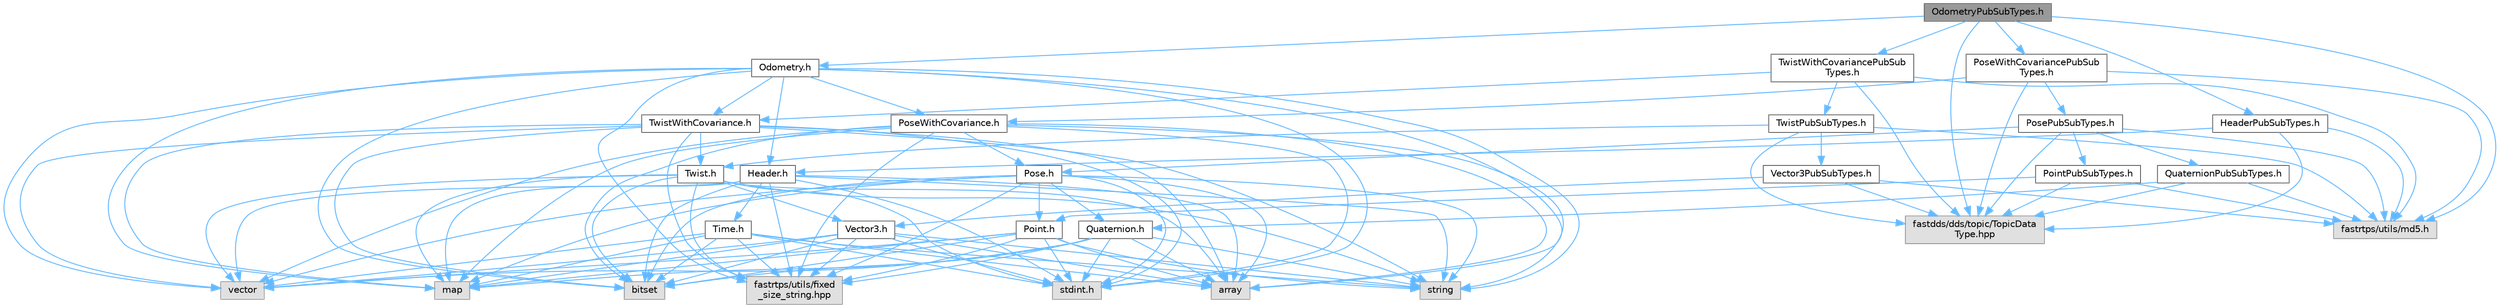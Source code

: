 digraph "OdometryPubSubTypes.h"
{
 // INTERACTIVE_SVG=YES
 // LATEX_PDF_SIZE
  bgcolor="transparent";
  edge [fontname=Helvetica,fontsize=10,labelfontname=Helvetica,labelfontsize=10];
  node [fontname=Helvetica,fontsize=10,shape=box,height=0.2,width=0.4];
  Node1 [id="Node000001",label="OdometryPubSubTypes.h",height=0.2,width=0.4,color="gray40", fillcolor="grey60", style="filled", fontcolor="black",tooltip=" "];
  Node1 -> Node2 [id="edge1_Node000001_Node000002",color="steelblue1",style="solid",tooltip=" "];
  Node2 [id="Node000002",label="fastdds/dds/topic/TopicData\lType.hpp",height=0.2,width=0.4,color="grey60", fillcolor="#E0E0E0", style="filled",tooltip=" "];
  Node1 -> Node3 [id="edge2_Node000001_Node000003",color="steelblue1",style="solid",tooltip=" "];
  Node3 [id="Node000003",label="fastrtps/utils/md5.h",height=0.2,width=0.4,color="grey60", fillcolor="#E0E0E0", style="filled",tooltip=" "];
  Node1 -> Node4 [id="edge3_Node000001_Node000004",color="steelblue1",style="solid",tooltip=" "];
  Node4 [id="Node000004",label="Odometry.h",height=0.2,width=0.4,color="grey40", fillcolor="white", style="filled",URL="$d3/d12/Odometry_8h.html",tooltip=" "];
  Node4 -> Node5 [id="edge4_Node000004_Node000005",color="steelblue1",style="solid",tooltip=" "];
  Node5 [id="Node000005",label="PoseWithCovariance.h",height=0.2,width=0.4,color="grey40", fillcolor="white", style="filled",URL="$df/d57/PoseWithCovariance_8h.html",tooltip=" "];
  Node5 -> Node6 [id="edge5_Node000005_Node000006",color="steelblue1",style="solid",tooltip=" "];
  Node6 [id="Node000006",label="Pose.h",height=0.2,width=0.4,color="grey40", fillcolor="white", style="filled",URL="$d7/db5/Pose_8h.html",tooltip=" "];
  Node6 -> Node7 [id="edge6_Node000006_Node000007",color="steelblue1",style="solid",tooltip=" "];
  Node7 [id="Node000007",label="Point.h",height=0.2,width=0.4,color="grey40", fillcolor="white", style="filled",URL="$d4/de5/Point_8h.html",tooltip=" "];
  Node7 -> Node8 [id="edge7_Node000007_Node000008",color="steelblue1",style="solid",tooltip=" "];
  Node8 [id="Node000008",label="fastrtps/utils/fixed\l_size_string.hpp",height=0.2,width=0.4,color="grey60", fillcolor="#E0E0E0", style="filled",tooltip=" "];
  Node7 -> Node9 [id="edge8_Node000007_Node000009",color="steelblue1",style="solid",tooltip=" "];
  Node9 [id="Node000009",label="stdint.h",height=0.2,width=0.4,color="grey60", fillcolor="#E0E0E0", style="filled",tooltip=" "];
  Node7 -> Node10 [id="edge9_Node000007_Node000010",color="steelblue1",style="solid",tooltip=" "];
  Node10 [id="Node000010",label="array",height=0.2,width=0.4,color="grey60", fillcolor="#E0E0E0", style="filled",tooltip=" "];
  Node7 -> Node11 [id="edge10_Node000007_Node000011",color="steelblue1",style="solid",tooltip=" "];
  Node11 [id="Node000011",label="string",height=0.2,width=0.4,color="grey60", fillcolor="#E0E0E0", style="filled",tooltip=" "];
  Node7 -> Node12 [id="edge11_Node000007_Node000012",color="steelblue1",style="solid",tooltip=" "];
  Node12 [id="Node000012",label="vector",height=0.2,width=0.4,color="grey60", fillcolor="#E0E0E0", style="filled",tooltip=" "];
  Node7 -> Node13 [id="edge12_Node000007_Node000013",color="steelblue1",style="solid",tooltip=" "];
  Node13 [id="Node000013",label="map",height=0.2,width=0.4,color="grey60", fillcolor="#E0E0E0", style="filled",tooltip=" "];
  Node7 -> Node14 [id="edge13_Node000007_Node000014",color="steelblue1",style="solid",tooltip=" "];
  Node14 [id="Node000014",label="bitset",height=0.2,width=0.4,color="grey60", fillcolor="#E0E0E0", style="filled",tooltip=" "];
  Node6 -> Node15 [id="edge14_Node000006_Node000015",color="steelblue1",style="solid",tooltip=" "];
  Node15 [id="Node000015",label="Quaternion.h",height=0.2,width=0.4,color="grey40", fillcolor="white", style="filled",URL="$d1/d4a/Quaternion_8h.html",tooltip=" "];
  Node15 -> Node8 [id="edge15_Node000015_Node000008",color="steelblue1",style="solid",tooltip=" "];
  Node15 -> Node9 [id="edge16_Node000015_Node000009",color="steelblue1",style="solid",tooltip=" "];
  Node15 -> Node10 [id="edge17_Node000015_Node000010",color="steelblue1",style="solid",tooltip=" "];
  Node15 -> Node11 [id="edge18_Node000015_Node000011",color="steelblue1",style="solid",tooltip=" "];
  Node15 -> Node12 [id="edge19_Node000015_Node000012",color="steelblue1",style="solid",tooltip=" "];
  Node15 -> Node13 [id="edge20_Node000015_Node000013",color="steelblue1",style="solid",tooltip=" "];
  Node15 -> Node14 [id="edge21_Node000015_Node000014",color="steelblue1",style="solid",tooltip=" "];
  Node6 -> Node8 [id="edge22_Node000006_Node000008",color="steelblue1",style="solid",tooltip=" "];
  Node6 -> Node9 [id="edge23_Node000006_Node000009",color="steelblue1",style="solid",tooltip=" "];
  Node6 -> Node10 [id="edge24_Node000006_Node000010",color="steelblue1",style="solid",tooltip=" "];
  Node6 -> Node11 [id="edge25_Node000006_Node000011",color="steelblue1",style="solid",tooltip=" "];
  Node6 -> Node12 [id="edge26_Node000006_Node000012",color="steelblue1",style="solid",tooltip=" "];
  Node6 -> Node13 [id="edge27_Node000006_Node000013",color="steelblue1",style="solid",tooltip=" "];
  Node6 -> Node14 [id="edge28_Node000006_Node000014",color="steelblue1",style="solid",tooltip=" "];
  Node5 -> Node8 [id="edge29_Node000005_Node000008",color="steelblue1",style="solid",tooltip=" "];
  Node5 -> Node9 [id="edge30_Node000005_Node000009",color="steelblue1",style="solid",tooltip=" "];
  Node5 -> Node10 [id="edge31_Node000005_Node000010",color="steelblue1",style="solid",tooltip=" "];
  Node5 -> Node11 [id="edge32_Node000005_Node000011",color="steelblue1",style="solid",tooltip=" "];
  Node5 -> Node12 [id="edge33_Node000005_Node000012",color="steelblue1",style="solid",tooltip=" "];
  Node5 -> Node13 [id="edge34_Node000005_Node000013",color="steelblue1",style="solid",tooltip=" "];
  Node5 -> Node14 [id="edge35_Node000005_Node000014",color="steelblue1",style="solid",tooltip=" "];
  Node4 -> Node16 [id="edge36_Node000004_Node000016",color="steelblue1",style="solid",tooltip=" "];
  Node16 [id="Node000016",label="TwistWithCovariance.h",height=0.2,width=0.4,color="grey40", fillcolor="white", style="filled",URL="$dc/d8f/TwistWithCovariance_8h.html",tooltip=" "];
  Node16 -> Node17 [id="edge37_Node000016_Node000017",color="steelblue1",style="solid",tooltip=" "];
  Node17 [id="Node000017",label="Twist.h",height=0.2,width=0.4,color="grey40", fillcolor="white", style="filled",URL="$d0/d95/Twist_8h.html",tooltip=" "];
  Node17 -> Node18 [id="edge38_Node000017_Node000018",color="steelblue1",style="solid",tooltip=" "];
  Node18 [id="Node000018",label="Vector3.h",height=0.2,width=0.4,color="grey40", fillcolor="white", style="filled",URL="$dd/d8c/Vector3_8h.html",tooltip=" "];
  Node18 -> Node8 [id="edge39_Node000018_Node000008",color="steelblue1",style="solid",tooltip=" "];
  Node18 -> Node9 [id="edge40_Node000018_Node000009",color="steelblue1",style="solid",tooltip=" "];
  Node18 -> Node10 [id="edge41_Node000018_Node000010",color="steelblue1",style="solid",tooltip=" "];
  Node18 -> Node11 [id="edge42_Node000018_Node000011",color="steelblue1",style="solid",tooltip=" "];
  Node18 -> Node12 [id="edge43_Node000018_Node000012",color="steelblue1",style="solid",tooltip=" "];
  Node18 -> Node13 [id="edge44_Node000018_Node000013",color="steelblue1",style="solid",tooltip=" "];
  Node18 -> Node14 [id="edge45_Node000018_Node000014",color="steelblue1",style="solid",tooltip=" "];
  Node17 -> Node8 [id="edge46_Node000017_Node000008",color="steelblue1",style="solid",tooltip=" "];
  Node17 -> Node9 [id="edge47_Node000017_Node000009",color="steelblue1",style="solid",tooltip=" "];
  Node17 -> Node10 [id="edge48_Node000017_Node000010",color="steelblue1",style="solid",tooltip=" "];
  Node17 -> Node11 [id="edge49_Node000017_Node000011",color="steelblue1",style="solid",tooltip=" "];
  Node17 -> Node12 [id="edge50_Node000017_Node000012",color="steelblue1",style="solid",tooltip=" "];
  Node17 -> Node13 [id="edge51_Node000017_Node000013",color="steelblue1",style="solid",tooltip=" "];
  Node17 -> Node14 [id="edge52_Node000017_Node000014",color="steelblue1",style="solid",tooltip=" "];
  Node16 -> Node8 [id="edge53_Node000016_Node000008",color="steelblue1",style="solid",tooltip=" "];
  Node16 -> Node9 [id="edge54_Node000016_Node000009",color="steelblue1",style="solid",tooltip=" "];
  Node16 -> Node10 [id="edge55_Node000016_Node000010",color="steelblue1",style="solid",tooltip=" "];
  Node16 -> Node11 [id="edge56_Node000016_Node000011",color="steelblue1",style="solid",tooltip=" "];
  Node16 -> Node12 [id="edge57_Node000016_Node000012",color="steelblue1",style="solid",tooltip=" "];
  Node16 -> Node13 [id="edge58_Node000016_Node000013",color="steelblue1",style="solid",tooltip=" "];
  Node16 -> Node14 [id="edge59_Node000016_Node000014",color="steelblue1",style="solid",tooltip=" "];
  Node4 -> Node19 [id="edge60_Node000004_Node000019",color="steelblue1",style="solid",tooltip=" "];
  Node19 [id="Node000019",label="Header.h",height=0.2,width=0.4,color="grey40", fillcolor="white", style="filled",URL="$d3/d6a/Header_8h.html",tooltip=" "];
  Node19 -> Node20 [id="edge61_Node000019_Node000020",color="steelblue1",style="solid",tooltip=" "];
  Node20 [id="Node000020",label="Time.h",height=0.2,width=0.4,color="grey40", fillcolor="white", style="filled",URL="$d9/d3d/ros2_2types_2Time_8h.html",tooltip=" "];
  Node20 -> Node8 [id="edge62_Node000020_Node000008",color="steelblue1",style="solid",tooltip=" "];
  Node20 -> Node9 [id="edge63_Node000020_Node000009",color="steelblue1",style="solid",tooltip=" "];
  Node20 -> Node10 [id="edge64_Node000020_Node000010",color="steelblue1",style="solid",tooltip=" "];
  Node20 -> Node11 [id="edge65_Node000020_Node000011",color="steelblue1",style="solid",tooltip=" "];
  Node20 -> Node12 [id="edge66_Node000020_Node000012",color="steelblue1",style="solid",tooltip=" "];
  Node20 -> Node13 [id="edge67_Node000020_Node000013",color="steelblue1",style="solid",tooltip=" "];
  Node20 -> Node14 [id="edge68_Node000020_Node000014",color="steelblue1",style="solid",tooltip=" "];
  Node19 -> Node8 [id="edge69_Node000019_Node000008",color="steelblue1",style="solid",tooltip=" "];
  Node19 -> Node9 [id="edge70_Node000019_Node000009",color="steelblue1",style="solid",tooltip=" "];
  Node19 -> Node10 [id="edge71_Node000019_Node000010",color="steelblue1",style="solid",tooltip=" "];
  Node19 -> Node11 [id="edge72_Node000019_Node000011",color="steelblue1",style="solid",tooltip=" "];
  Node19 -> Node12 [id="edge73_Node000019_Node000012",color="steelblue1",style="solid",tooltip=" "];
  Node19 -> Node13 [id="edge74_Node000019_Node000013",color="steelblue1",style="solid",tooltip=" "];
  Node19 -> Node14 [id="edge75_Node000019_Node000014",color="steelblue1",style="solid",tooltip=" "];
  Node4 -> Node8 [id="edge76_Node000004_Node000008",color="steelblue1",style="solid",tooltip=" "];
  Node4 -> Node9 [id="edge77_Node000004_Node000009",color="steelblue1",style="solid",tooltip=" "];
  Node4 -> Node10 [id="edge78_Node000004_Node000010",color="steelblue1",style="solid",tooltip=" "];
  Node4 -> Node11 [id="edge79_Node000004_Node000011",color="steelblue1",style="solid",tooltip=" "];
  Node4 -> Node12 [id="edge80_Node000004_Node000012",color="steelblue1",style="solid",tooltip=" "];
  Node4 -> Node13 [id="edge81_Node000004_Node000013",color="steelblue1",style="solid",tooltip=" "];
  Node4 -> Node14 [id="edge82_Node000004_Node000014",color="steelblue1",style="solid",tooltip=" "];
  Node1 -> Node21 [id="edge83_Node000001_Node000021",color="steelblue1",style="solid",tooltip=" "];
  Node21 [id="Node000021",label="PoseWithCovariancePubSub\lTypes.h",height=0.2,width=0.4,color="grey40", fillcolor="white", style="filled",URL="$da/d6d/PoseWithCovariancePubSubTypes_8h.html",tooltip=" "];
  Node21 -> Node2 [id="edge84_Node000021_Node000002",color="steelblue1",style="solid",tooltip=" "];
  Node21 -> Node3 [id="edge85_Node000021_Node000003",color="steelblue1",style="solid",tooltip=" "];
  Node21 -> Node5 [id="edge86_Node000021_Node000005",color="steelblue1",style="solid",tooltip=" "];
  Node21 -> Node22 [id="edge87_Node000021_Node000022",color="steelblue1",style="solid",tooltip=" "];
  Node22 [id="Node000022",label="PosePubSubTypes.h",height=0.2,width=0.4,color="grey40", fillcolor="white", style="filled",URL="$d9/d09/PosePubSubTypes_8h.html",tooltip=" "];
  Node22 -> Node2 [id="edge88_Node000022_Node000002",color="steelblue1",style="solid",tooltip=" "];
  Node22 -> Node3 [id="edge89_Node000022_Node000003",color="steelblue1",style="solid",tooltip=" "];
  Node22 -> Node6 [id="edge90_Node000022_Node000006",color="steelblue1",style="solid",tooltip=" "];
  Node22 -> Node23 [id="edge91_Node000022_Node000023",color="steelblue1",style="solid",tooltip=" "];
  Node23 [id="Node000023",label="PointPubSubTypes.h",height=0.2,width=0.4,color="grey40", fillcolor="white", style="filled",URL="$de/d9a/PointPubSubTypes_8h.html",tooltip=" "];
  Node23 -> Node2 [id="edge92_Node000023_Node000002",color="steelblue1",style="solid",tooltip=" "];
  Node23 -> Node3 [id="edge93_Node000023_Node000003",color="steelblue1",style="solid",tooltip=" "];
  Node23 -> Node7 [id="edge94_Node000023_Node000007",color="steelblue1",style="solid",tooltip=" "];
  Node22 -> Node24 [id="edge95_Node000022_Node000024",color="steelblue1",style="solid",tooltip=" "];
  Node24 [id="Node000024",label="QuaternionPubSubTypes.h",height=0.2,width=0.4,color="grey40", fillcolor="white", style="filled",URL="$de/d28/QuaternionPubSubTypes_8h.html",tooltip=" "];
  Node24 -> Node2 [id="edge96_Node000024_Node000002",color="steelblue1",style="solid",tooltip=" "];
  Node24 -> Node3 [id="edge97_Node000024_Node000003",color="steelblue1",style="solid",tooltip=" "];
  Node24 -> Node15 [id="edge98_Node000024_Node000015",color="steelblue1",style="solid",tooltip=" "];
  Node1 -> Node25 [id="edge99_Node000001_Node000025",color="steelblue1",style="solid",tooltip=" "];
  Node25 [id="Node000025",label="TwistWithCovariancePubSub\lTypes.h",height=0.2,width=0.4,color="grey40", fillcolor="white", style="filled",URL="$de/d55/TwistWithCovariancePubSubTypes_8h.html",tooltip=" "];
  Node25 -> Node2 [id="edge100_Node000025_Node000002",color="steelblue1",style="solid",tooltip=" "];
  Node25 -> Node3 [id="edge101_Node000025_Node000003",color="steelblue1",style="solid",tooltip=" "];
  Node25 -> Node16 [id="edge102_Node000025_Node000016",color="steelblue1",style="solid",tooltip=" "];
  Node25 -> Node26 [id="edge103_Node000025_Node000026",color="steelblue1",style="solid",tooltip=" "];
  Node26 [id="Node000026",label="TwistPubSubTypes.h",height=0.2,width=0.4,color="grey40", fillcolor="white", style="filled",URL="$d4/d05/TwistPubSubTypes_8h.html",tooltip=" "];
  Node26 -> Node2 [id="edge104_Node000026_Node000002",color="steelblue1",style="solid",tooltip=" "];
  Node26 -> Node3 [id="edge105_Node000026_Node000003",color="steelblue1",style="solid",tooltip=" "];
  Node26 -> Node17 [id="edge106_Node000026_Node000017",color="steelblue1",style="solid",tooltip=" "];
  Node26 -> Node27 [id="edge107_Node000026_Node000027",color="steelblue1",style="solid",tooltip=" "];
  Node27 [id="Node000027",label="Vector3PubSubTypes.h",height=0.2,width=0.4,color="grey40", fillcolor="white", style="filled",URL="$d5/dc7/Vector3PubSubTypes_8h.html",tooltip=" "];
  Node27 -> Node2 [id="edge108_Node000027_Node000002",color="steelblue1",style="solid",tooltip=" "];
  Node27 -> Node3 [id="edge109_Node000027_Node000003",color="steelblue1",style="solid",tooltip=" "];
  Node27 -> Node18 [id="edge110_Node000027_Node000018",color="steelblue1",style="solid",tooltip=" "];
  Node1 -> Node28 [id="edge111_Node000001_Node000028",color="steelblue1",style="solid",tooltip=" "];
  Node28 [id="Node000028",label="HeaderPubSubTypes.h",height=0.2,width=0.4,color="grey40", fillcolor="white", style="filled",URL="$d0/dda/HeaderPubSubTypes_8h.html",tooltip=" "];
  Node28 -> Node2 [id="edge112_Node000028_Node000002",color="steelblue1",style="solid",tooltip=" "];
  Node28 -> Node3 [id="edge113_Node000028_Node000003",color="steelblue1",style="solid",tooltip=" "];
  Node28 -> Node19 [id="edge114_Node000028_Node000019",color="steelblue1",style="solid",tooltip=" "];
}
